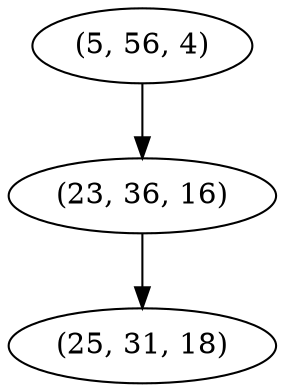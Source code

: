 digraph tree {
    "(5, 56, 4)";
    "(23, 36, 16)";
    "(25, 31, 18)";
    "(5, 56, 4)" -> "(23, 36, 16)";
    "(23, 36, 16)" -> "(25, 31, 18)";
}

